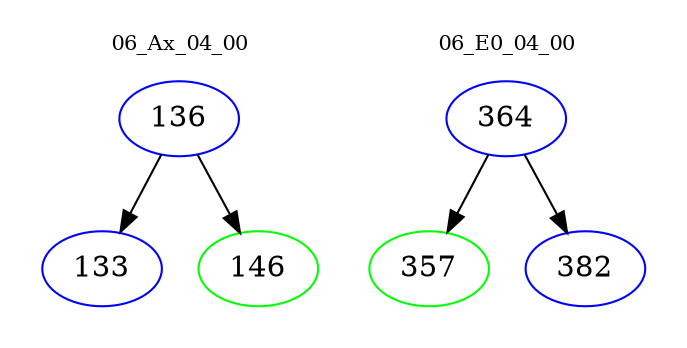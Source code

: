 digraph{
subgraph cluster_0 {
color = white
label = "06_Ax_04_00";
fontsize=10;
T0_136 [label="136", color="blue"]
T0_136 -> T0_133 [color="black"]
T0_133 [label="133", color="blue"]
T0_136 -> T0_146 [color="black"]
T0_146 [label="146", color="green"]
}
subgraph cluster_1 {
color = white
label = "06_E0_04_00";
fontsize=10;
T1_364 [label="364", color="blue"]
T1_364 -> T1_357 [color="black"]
T1_357 [label="357", color="green"]
T1_364 -> T1_382 [color="black"]
T1_382 [label="382", color="blue"]
}
}
